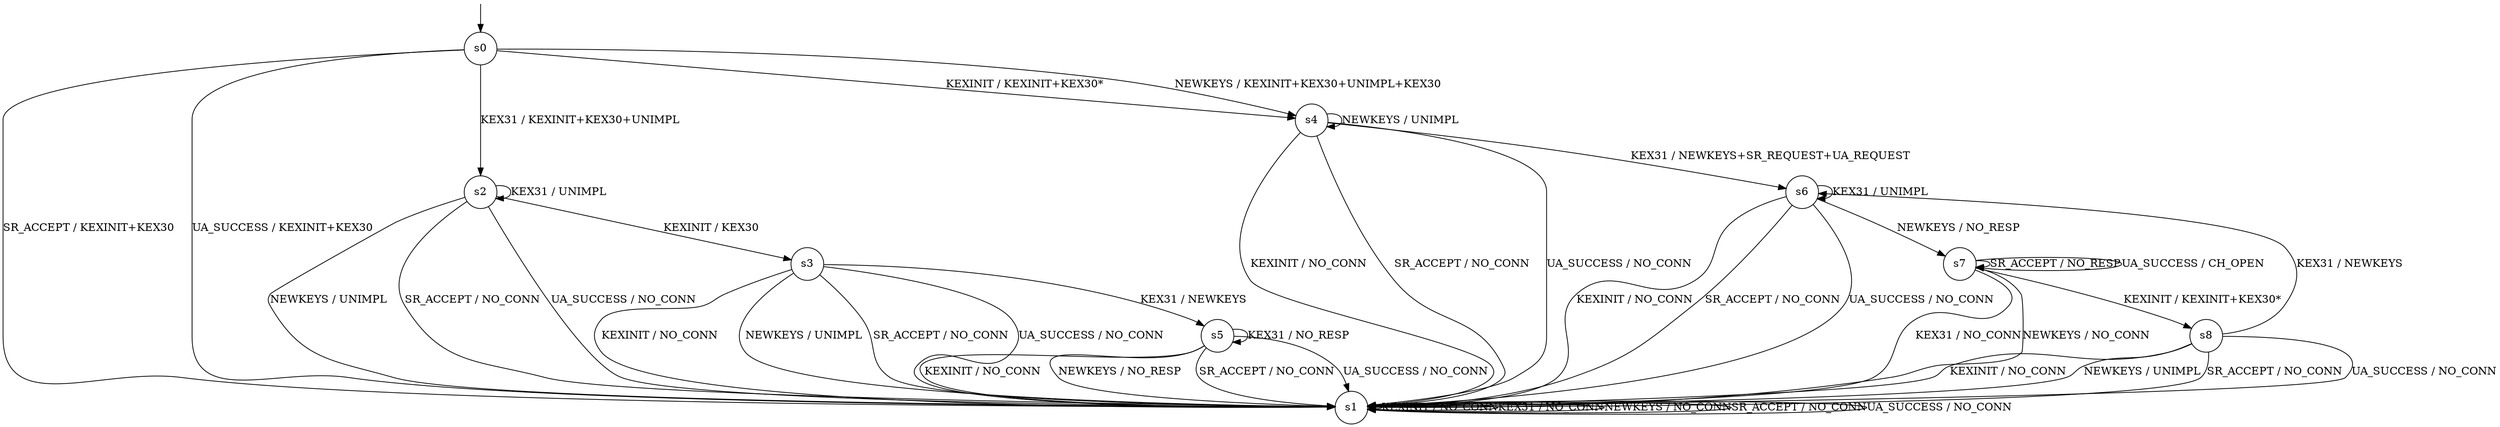 digraph g {

	s0 [shape="circle" label="s0"];
	s1 [shape="circle" label="s1"];
	s2 [shape="circle" label="s2"];
	s3 [shape="circle" label="s3"];
	s4 [shape="circle" label="s4"];
	s5 [shape="circle" label="s5"];
	s6 [shape="circle" label="s6"];
	s7 [shape="circle" label="s7"];
	s8 [shape="circle" label="s8"];
	s0 -> s4 [label="KEXINIT / KEXINIT+KEX30*"];
	s0 -> s2 [label="KEX31 / KEXINIT+KEX30+UNIMPL"];
	s0 -> s4 [label="NEWKEYS / KEXINIT+KEX30+UNIMPL+KEX30"];
	s0 -> s1 [label="SR_ACCEPT / KEXINIT+KEX30"];
	s0 -> s1 [label="UA_SUCCESS / KEXINIT+KEX30"];
	s1 -> s1 [label="KEXINIT / NO_CONN"];
	s1 -> s1 [label="KEX31 / NO_CONN"];
	s1 -> s1 [label="NEWKEYS / NO_CONN"];
	s1 -> s1 [label="SR_ACCEPT / NO_CONN"];
	s1 -> s1 [label="UA_SUCCESS / NO_CONN"];
	s2 -> s3 [label="KEXINIT / KEX30"];
	s2 -> s2 [label="KEX31 / UNIMPL"];
	s2 -> s1 [label="NEWKEYS / UNIMPL"];
	s2 -> s1 [label="SR_ACCEPT / NO_CONN"];
	s2 -> s1 [label="UA_SUCCESS / NO_CONN"];
	s3 -> s1 [label="KEXINIT / NO_CONN"];
	s3 -> s5 [label="KEX31 / NEWKEYS"];
	s3 -> s1 [label="NEWKEYS / UNIMPL"];
	s3 -> s1 [label="SR_ACCEPT / NO_CONN"];
	s3 -> s1 [label="UA_SUCCESS / NO_CONN"];
	s4 -> s1 [label="KEXINIT / NO_CONN"];
	s4 -> s6 [label="KEX31 / NEWKEYS+SR_REQUEST+UA_REQUEST"];
	s4 -> s4 [label="NEWKEYS / UNIMPL"];
	s4 -> s1 [label="SR_ACCEPT / NO_CONN"];
	s4 -> s1 [label="UA_SUCCESS / NO_CONN"];
	s5 -> s1 [label="KEXINIT / NO_CONN"];
	s5 -> s5 [label="KEX31 / NO_RESP"];
	s5 -> s1 [label="NEWKEYS / NO_RESP"];
	s5 -> s1 [label="SR_ACCEPT / NO_CONN"];
	s5 -> s1 [label="UA_SUCCESS / NO_CONN"];
	s6 -> s1 [label="KEXINIT / NO_CONN"];
	s6 -> s6 [label="KEX31 / UNIMPL"];
	s6 -> s7 [label="NEWKEYS / NO_RESP"];
	s6 -> s1 [label="SR_ACCEPT / NO_CONN"];
	s6 -> s1 [label="UA_SUCCESS / NO_CONN"];
	s7 -> s8 [label="KEXINIT / KEXINIT+KEX30*"];
	s7 -> s1 [label="KEX31 / NO_CONN"];
	s7 -> s1 [label="NEWKEYS / NO_CONN"];
	s7 -> s7 [label="SR_ACCEPT / NO_RESP"];
	s7 -> s7 [label="UA_SUCCESS / CH_OPEN"];
	s8 -> s1 [label="KEXINIT / NO_CONN"];
	s8 -> s6 [label="KEX31 / NEWKEYS"];
	s8 -> s1 [label="NEWKEYS / UNIMPL"];
	s8 -> s1 [label="SR_ACCEPT / NO_CONN"];
	s8 -> s1 [label="UA_SUCCESS / NO_CONN"];

__start0 [label="" shape="none" width="0" height="0"];
__start0 -> s0;

}
